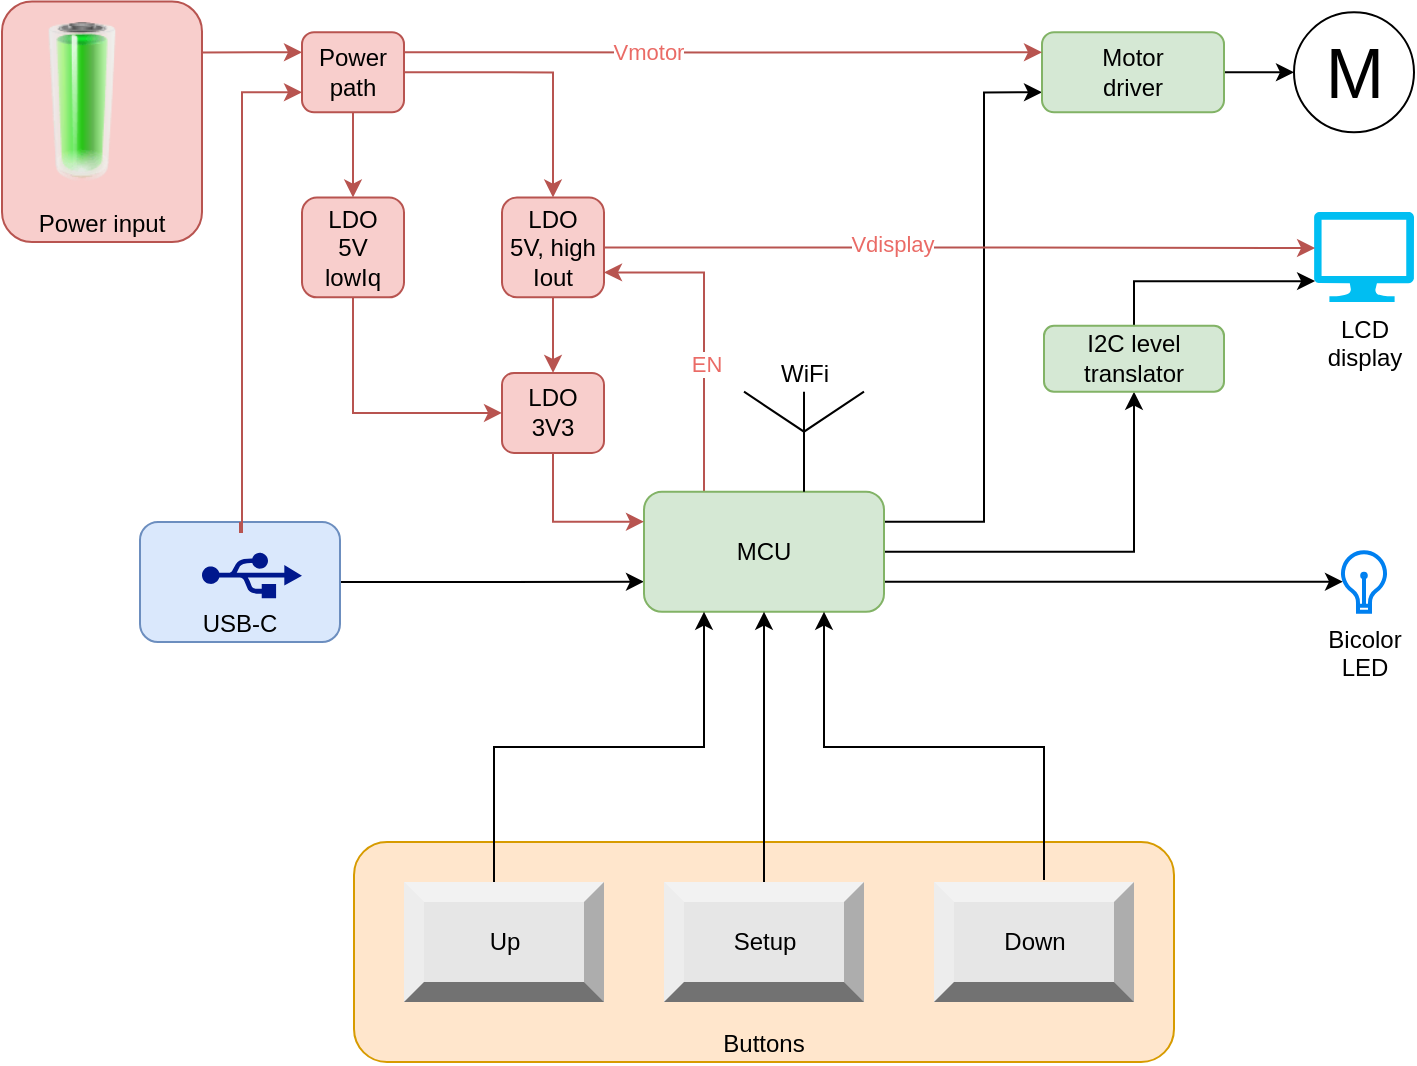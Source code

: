 <mxfile version="15.9.1" type="device"><diagram id="Hhe0Rm3Z2wub6G3MXldt" name="Page-1"><mxGraphModel dx="930" dy="527" grid="1" gridSize="10" guides="1" tooltips="1" connect="1" arrows="1" fold="1" page="1" pageScale="1" pageWidth="827" pageHeight="1169" math="0" shadow="0"><root><mxCell id="0"/><mxCell id="1" parent="0"/><mxCell id="QlPWqMN-pPHQzBBQU6N9-49" style="edgeStyle=orthogonalEdgeStyle;rounded=0;orthogonalLoop=1;jettySize=auto;html=1;exitX=1;exitY=0.5;exitDx=0;exitDy=0;entryX=0;entryY=0.75;entryDx=0;entryDy=0;fontColor=#EA6B66;" edge="1" parent="1" source="QlPWqMN-pPHQzBBQU6N9-47" target="QlPWqMN-pPHQzBBQU6N9-1"><mxGeometry relative="1" as="geometry"><mxPoint x="340" y="320.0" as="sourcePoint"/></mxGeometry></mxCell><mxCell id="QlPWqMN-pPHQzBBQU6N9-47" value="USB-C" style="rounded=1;whiteSpace=wrap;html=1;fillColor=#dae8fc;strokeColor=#6c8ebf;verticalAlign=bottom;" vertex="1" parent="1"><mxGeometry x="159" y="290.0" width="100" height="60" as="geometry"/></mxCell><mxCell id="QlPWqMN-pPHQzBBQU6N9-26" value="Power input" style="rounded=1;whiteSpace=wrap;html=1;fillColor=#f8cecc;strokeColor=#b85450;verticalAlign=bottom;" vertex="1" parent="1"><mxGeometry x="90" y="29.7" width="100" height="120.3" as="geometry"/></mxCell><mxCell id="QlPWqMN-pPHQzBBQU6N9-19" value="Buttons" style="rounded=1;whiteSpace=wrap;html=1;fillColor=#ffe6cc;strokeColor=#d79b00;verticalAlign=bottom;" vertex="1" parent="1"><mxGeometry x="266" y="450" width="410" height="110" as="geometry"/></mxCell><mxCell id="QlPWqMN-pPHQzBBQU6N9-4" style="edgeStyle=orthogonalEdgeStyle;rounded=0;orthogonalLoop=1;jettySize=auto;html=1;exitX=1;exitY=0.5;exitDx=0;exitDy=0;entryX=0;entryY=0.5;entryDx=0;entryDy=0;startArrow=none;" edge="1" parent="1" source="QlPWqMN-pPHQzBBQU6N9-23" target="QlPWqMN-pPHQzBBQU6N9-3"><mxGeometry relative="1" as="geometry"/></mxCell><mxCell id="QlPWqMN-pPHQzBBQU6N9-22" style="edgeStyle=orthogonalEdgeStyle;rounded=0;orthogonalLoop=1;jettySize=auto;html=1;exitX=1;exitY=0.25;exitDx=0;exitDy=0;entryX=0;entryY=0.75;entryDx=0;entryDy=0;" edge="1" parent="1" source="QlPWqMN-pPHQzBBQU6N9-1" target="QlPWqMN-pPHQzBBQU6N9-23"><mxGeometry relative="1" as="geometry"><mxPoint x="641" y="125.45" as="targetPoint"/><Array as="points"><mxPoint x="581" y="290"/><mxPoint x="581" y="75"/></Array></mxGeometry></mxCell><mxCell id="QlPWqMN-pPHQzBBQU6N9-42" style="edgeStyle=orthogonalEdgeStyle;rounded=0;orthogonalLoop=1;jettySize=auto;html=1;exitX=1;exitY=0.75;exitDx=0;exitDy=0;entryX=0.039;entryY=0.494;entryDx=0;entryDy=0;entryPerimeter=0;" edge="1" parent="1" source="QlPWqMN-pPHQzBBQU6N9-1" target="QlPWqMN-pPHQzBBQU6N9-21"><mxGeometry relative="1" as="geometry"/></mxCell><mxCell id="QlPWqMN-pPHQzBBQU6N9-45" style="edgeStyle=orthogonalEdgeStyle;rounded=0;orthogonalLoop=1;jettySize=auto;html=1;exitX=1;exitY=0.5;exitDx=0;exitDy=0;entryX=0.5;entryY=1;entryDx=0;entryDy=0;fontColor=#EA6B66;" edge="1" parent="1" source="QlPWqMN-pPHQzBBQU6N9-1" target="QlPWqMN-pPHQzBBQU6N9-51"><mxGeometry relative="1" as="geometry"><mxPoint x="657" y="171.63" as="targetPoint"/></mxGeometry></mxCell><mxCell id="QlPWqMN-pPHQzBBQU6N9-55" style="edgeStyle=orthogonalEdgeStyle;rounded=0;orthogonalLoop=1;jettySize=auto;html=1;exitX=0.25;exitY=0;exitDx=0;exitDy=0;fontColor=#EA6B66;fillColor=#f8cecc;strokeColor=#b85450;entryX=1;entryY=0.75;entryDx=0;entryDy=0;" edge="1" parent="1" source="QlPWqMN-pPHQzBBQU6N9-1" target="QlPWqMN-pPHQzBBQU6N9-39"><mxGeometry relative="1" as="geometry"><mxPoint x="391" y="160" as="targetPoint"/><Array as="points"><mxPoint x="441" y="165"/></Array></mxGeometry></mxCell><mxCell id="QlPWqMN-pPHQzBBQU6N9-56" value="EN" style="edgeLabel;html=1;align=center;verticalAlign=middle;resizable=0;points=[];fontColor=#EA6B66;" vertex="1" connectable="0" parent="QlPWqMN-pPHQzBBQU6N9-55"><mxGeometry x="-0.2" y="-1" relative="1" as="geometry"><mxPoint as="offset"/></mxGeometry></mxCell><mxCell id="QlPWqMN-pPHQzBBQU6N9-1" value="MCU" style="rounded=1;whiteSpace=wrap;html=1;fillColor=#d5e8d4;strokeColor=#82b366;" vertex="1" parent="1"><mxGeometry x="411" y="274.85" width="120" height="60" as="geometry"/></mxCell><mxCell id="QlPWqMN-pPHQzBBQU6N9-2" value="WiFi" style="verticalLabelPosition=top;shadow=0;dashed=0;align=center;html=1;verticalAlign=bottom;shape=mxgraph.electrical.radio.aerial_-_antenna_1;labelPosition=center;" vertex="1" parent="1"><mxGeometry x="461" y="224.85" width="60" height="50" as="geometry"/></mxCell><mxCell id="QlPWqMN-pPHQzBBQU6N9-3" value="M" style="verticalLabelPosition=middle;shadow=0;dashed=0;align=center;html=1;verticalAlign=middle;strokeWidth=1;shape=ellipse;aspect=fixed;fontSize=35;" vertex="1" parent="1"><mxGeometry x="736" y="35.15" width="60" height="60" as="geometry"/></mxCell><mxCell id="QlPWqMN-pPHQzBBQU6N9-33" style="edgeStyle=orthogonalEdgeStyle;rounded=0;orthogonalLoop=1;jettySize=auto;html=1;exitX=0.5;exitY=0;exitDx=0;exitDy=0;entryX=0;entryY=0.75;entryDx=0;entryDy=0;fillColor=#f8cecc;strokeColor=#b85450;" edge="1" parent="1" source="QlPWqMN-pPHQzBBQU6N9-47" target="QlPWqMN-pPHQzBBQU6N9-31"><mxGeometry relative="1" as="geometry"><mxPoint x="180" y="142.7" as="sourcePoint"/><Array as="points"><mxPoint x="210" y="295"/><mxPoint x="210" y="75"/></Array></mxGeometry></mxCell><mxCell id="QlPWqMN-pPHQzBBQU6N9-32" style="edgeStyle=orthogonalEdgeStyle;rounded=0;orthogonalLoop=1;jettySize=auto;html=1;entryX=0;entryY=0.25;entryDx=0;entryDy=0;fillColor=#f8cecc;strokeColor=#b85450;" edge="1" parent="1" target="QlPWqMN-pPHQzBBQU6N9-31"><mxGeometry relative="1" as="geometry"><mxPoint x="190" y="60" as="sourcePoint"/><Array as="points"><mxPoint x="190" y="60"/><mxPoint x="190" y="60"/></Array></mxGeometry></mxCell><mxCell id="QlPWqMN-pPHQzBBQU6N9-10" value="" style="image;html=1;image=img/lib/clip_art/general/Battery_100_128x128.png" vertex="1" parent="1"><mxGeometry x="90" y="40" width="80" height="80" as="geometry"/></mxCell><mxCell id="QlPWqMN-pPHQzBBQU6N9-16" style="edgeStyle=orthogonalEdgeStyle;rounded=0;orthogonalLoop=1;jettySize=auto;html=1;entryX=0.25;entryY=1;entryDx=0;entryDy=0;exitX=0.45;exitY=0.017;exitDx=0;exitDy=0;exitPerimeter=0;" edge="1" parent="1" source="QlPWqMN-pPHQzBBQU6N9-11" target="QlPWqMN-pPHQzBBQU6N9-1"><mxGeometry relative="1" as="geometry"/></mxCell><mxCell id="QlPWqMN-pPHQzBBQU6N9-11" value="&lt;div&gt;Up&lt;/div&gt;" style="labelPosition=center;verticalLabelPosition=middle;align=center;html=1;shape=mxgraph.basic.shaded_button;dx=10;fillColor=#E6E6E6;strokeColor=none;" vertex="1" parent="1"><mxGeometry x="291" y="470" width="100" height="60" as="geometry"/></mxCell><mxCell id="QlPWqMN-pPHQzBBQU6N9-17" value="" style="edgeStyle=orthogonalEdgeStyle;rounded=0;orthogonalLoop=1;jettySize=auto;html=1;entryX=0.5;entryY=1;entryDx=0;entryDy=0;" edge="1" parent="1" source="QlPWqMN-pPHQzBBQU6N9-12" target="QlPWqMN-pPHQzBBQU6N9-1"><mxGeometry relative="1" as="geometry"><mxPoint x="390" y="310" as="targetPoint"/></mxGeometry></mxCell><mxCell id="QlPWqMN-pPHQzBBQU6N9-12" value="Setup" style="labelPosition=center;verticalLabelPosition=middle;align=center;html=1;shape=mxgraph.basic.shaded_button;dx=10;fillColor=#E6E6E6;strokeColor=none;" vertex="1" parent="1"><mxGeometry x="421" y="470" width="100" height="60" as="geometry"/></mxCell><mxCell id="QlPWqMN-pPHQzBBQU6N9-18" style="edgeStyle=orthogonalEdgeStyle;rounded=0;orthogonalLoop=1;jettySize=auto;html=1;entryX=0.75;entryY=1;entryDx=0;entryDy=0;exitX=0.55;exitY=-0.017;exitDx=0;exitDy=0;exitPerimeter=0;" edge="1" parent="1" source="QlPWqMN-pPHQzBBQU6N9-13" target="QlPWqMN-pPHQzBBQU6N9-1"><mxGeometry relative="1" as="geometry"/></mxCell><mxCell id="QlPWqMN-pPHQzBBQU6N9-13" value="Down" style="labelPosition=center;verticalLabelPosition=middle;align=center;html=1;shape=mxgraph.basic.shaded_button;dx=10;fillColor=#E6E6E6;strokeColor=none;" vertex="1" parent="1"><mxGeometry x="556" y="470" width="100" height="60" as="geometry"/></mxCell><mxCell id="QlPWqMN-pPHQzBBQU6N9-21" value="&lt;div&gt;Bicolor&lt;/div&gt;&lt;div&gt;LED&lt;br&gt;&lt;/div&gt;" style="html=1;verticalLabelPosition=bottom;align=center;labelBackgroundColor=#ffffff;verticalAlign=top;strokeWidth=2;strokeColor=#0080F0;shadow=0;dashed=0;shape=mxgraph.ios7.icons.lightbulb;fillColor=none;" vertex="1" parent="1"><mxGeometry x="759.6" y="305.15" width="22.8" height="29.7" as="geometry"/></mxCell><mxCell id="QlPWqMN-pPHQzBBQU6N9-23" value="&lt;div&gt;Motor&lt;/div&gt;&lt;div&gt;driver&lt;/div&gt;" style="rounded=1;whiteSpace=wrap;html=1;fillColor=#d5e8d4;strokeColor=#82b366;" vertex="1" parent="1"><mxGeometry x="610" y="45.15" width="91" height="40" as="geometry"/></mxCell><mxCell id="QlPWqMN-pPHQzBBQU6N9-27" value="&lt;div&gt;LCD&lt;/div&gt;&lt;div&gt;display&lt;br&gt;&lt;/div&gt;" style="verticalLabelPosition=bottom;html=1;verticalAlign=top;align=center;strokeColor=none;fillColor=#00BEF2;shape=mxgraph.azure.computer;pointerEvents=1;" vertex="1" parent="1"><mxGeometry x="746" y="135.0" width="50" height="45" as="geometry"/></mxCell><mxCell id="QlPWqMN-pPHQzBBQU6N9-30" style="edgeStyle=orthogonalEdgeStyle;rounded=0;orthogonalLoop=1;jettySize=auto;html=1;exitX=0.5;exitY=1;exitDx=0;exitDy=0;entryX=0;entryY=0.25;entryDx=0;entryDy=0;fillColor=#f8cecc;strokeColor=#b85450;" edge="1" parent="1" source="QlPWqMN-pPHQzBBQU6N9-29" target="QlPWqMN-pPHQzBBQU6N9-1"><mxGeometry relative="1" as="geometry"/></mxCell><mxCell id="QlPWqMN-pPHQzBBQU6N9-29" value="LDO 3V3" style="rounded=1;whiteSpace=wrap;html=1;fillColor=#f8cecc;strokeColor=#b85450;" vertex="1" parent="1"><mxGeometry x="340" y="215.45" width="51" height="40" as="geometry"/></mxCell><mxCell id="QlPWqMN-pPHQzBBQU6N9-34" style="edgeStyle=orthogonalEdgeStyle;rounded=0;orthogonalLoop=1;jettySize=auto;html=1;entryX=0;entryY=0.25;entryDx=0;entryDy=0;fillColor=#f8cecc;strokeColor=#b85450;exitX=1;exitY=0.25;exitDx=0;exitDy=0;" edge="1" parent="1" source="QlPWqMN-pPHQzBBQU6N9-31" target="QlPWqMN-pPHQzBBQU6N9-23"><mxGeometry relative="1" as="geometry"><mxPoint x="290" y="65" as="sourcePoint"/></mxGeometry></mxCell><mxCell id="QlPWqMN-pPHQzBBQU6N9-38" value="Vmotor" style="edgeLabel;html=1;align=center;verticalAlign=middle;resizable=0;points=[];fontColor=#EA6B66;" vertex="1" connectable="0" parent="QlPWqMN-pPHQzBBQU6N9-34"><mxGeometry x="-0.348" y="2" relative="1" as="geometry"><mxPoint x="18" y="2" as="offset"/></mxGeometry></mxCell><mxCell id="QlPWqMN-pPHQzBBQU6N9-40" style="edgeStyle=orthogonalEdgeStyle;rounded=0;orthogonalLoop=1;jettySize=auto;html=1;exitX=1;exitY=0.5;exitDx=0;exitDy=0;entryX=0.5;entryY=0;entryDx=0;entryDy=0;fontColor=#EA6B66;fillColor=#f8cecc;strokeColor=#b85450;" edge="1" parent="1" source="QlPWqMN-pPHQzBBQU6N9-31" target="QlPWqMN-pPHQzBBQU6N9-39"><mxGeometry relative="1" as="geometry"/></mxCell><mxCell id="QlPWqMN-pPHQzBBQU6N9-57" style="edgeStyle=orthogonalEdgeStyle;rounded=0;orthogonalLoop=1;jettySize=auto;html=1;exitX=0.5;exitY=1;exitDx=0;exitDy=0;entryX=0.5;entryY=0;entryDx=0;entryDy=0;fontColor=#EA6B66;fillColor=#f8cecc;strokeColor=#b85450;" edge="1" parent="1" source="QlPWqMN-pPHQzBBQU6N9-31" target="QlPWqMN-pPHQzBBQU6N9-52"><mxGeometry relative="1" as="geometry"/></mxCell><mxCell id="QlPWqMN-pPHQzBBQU6N9-31" value="&lt;div&gt;Power&lt;/div&gt;&lt;div&gt;path&lt;br&gt;&lt;/div&gt;" style="rounded=1;whiteSpace=wrap;html=1;fillColor=#f8cecc;strokeColor=#b85450;" vertex="1" parent="1"><mxGeometry x="240" y="45.15" width="51" height="40" as="geometry"/></mxCell><mxCell id="QlPWqMN-pPHQzBBQU6N9-41" style="edgeStyle=orthogonalEdgeStyle;rounded=0;orthogonalLoop=1;jettySize=auto;html=1;exitX=0.5;exitY=1;exitDx=0;exitDy=0;entryX=0.5;entryY=0;entryDx=0;entryDy=0;fillColor=#f8cecc;strokeColor=#b85450;" edge="1" parent="1" source="QlPWqMN-pPHQzBBQU6N9-39" target="QlPWqMN-pPHQzBBQU6N9-29"><mxGeometry relative="1" as="geometry"/></mxCell><mxCell id="QlPWqMN-pPHQzBBQU6N9-43" style="edgeStyle=orthogonalEdgeStyle;rounded=0;orthogonalLoop=1;jettySize=auto;html=1;exitX=1;exitY=0.5;exitDx=0;exitDy=0;entryX=0.011;entryY=0.4;entryDx=0;entryDy=0;fillColor=#f8cecc;strokeColor=#b85450;fontColor=#EA6B66;entryPerimeter=0;" edge="1" parent="1" source="QlPWqMN-pPHQzBBQU6N9-39" target="QlPWqMN-pPHQzBBQU6N9-27"><mxGeometry relative="1" as="geometry"><mxPoint x="612" y="155.155" as="targetPoint"/></mxGeometry></mxCell><mxCell id="QlPWqMN-pPHQzBBQU6N9-44" value="Vdisplay" style="edgeLabel;html=1;align=center;verticalAlign=middle;resizable=0;points=[];fontColor=#EA6B66;" vertex="1" connectable="0" parent="QlPWqMN-pPHQzBBQU6N9-43"><mxGeometry x="-0.194" y="2" relative="1" as="geometry"><mxPoint as="offset"/></mxGeometry></mxCell><mxCell id="QlPWqMN-pPHQzBBQU6N9-39" value="&lt;div&gt;LDO&lt;/div&gt;&lt;div&gt;5V, high Iout&lt;br&gt;&lt;/div&gt;" style="rounded=1;whiteSpace=wrap;html=1;fillColor=#f8cecc;strokeColor=#b85450;" vertex="1" parent="1"><mxGeometry x="340" y="127.8" width="51" height="49.85" as="geometry"/></mxCell><mxCell id="QlPWqMN-pPHQzBBQU6N9-46" value="" style="sketch=0;aspect=fixed;pointerEvents=1;shadow=0;dashed=0;html=1;strokeColor=none;labelPosition=center;verticalLabelPosition=bottom;verticalAlign=top;align=center;fillColor=#00188D;shape=mxgraph.mscae.enterprise.usb;fontColor=#EA6B66;" vertex="1" parent="1"><mxGeometry x="190" y="305.15" width="50" height="23" as="geometry"/></mxCell><mxCell id="QlPWqMN-pPHQzBBQU6N9-61" style="edgeStyle=orthogonalEdgeStyle;rounded=0;orthogonalLoop=1;jettySize=auto;html=1;exitX=0.5;exitY=0;exitDx=0;exitDy=0;entryX=0.011;entryY=0.768;entryDx=0;entryDy=0;entryPerimeter=0;fontColor=#EA6B66;" edge="1" parent="1" source="QlPWqMN-pPHQzBBQU6N9-51" target="QlPWqMN-pPHQzBBQU6N9-27"><mxGeometry relative="1" as="geometry"/></mxCell><mxCell id="QlPWqMN-pPHQzBBQU6N9-51" value="I2C level translator" style="rounded=1;whiteSpace=wrap;html=1;fillColor=#d5e8d4;strokeColor=#82b366;" vertex="1" parent="1"><mxGeometry x="611" y="191.9" width="90" height="32.95" as="geometry"/></mxCell><mxCell id="QlPWqMN-pPHQzBBQU6N9-58" style="edgeStyle=orthogonalEdgeStyle;rounded=0;orthogonalLoop=1;jettySize=auto;html=1;exitX=0.5;exitY=1;exitDx=0;exitDy=0;entryX=0;entryY=0.5;entryDx=0;entryDy=0;fontColor=#EA6B66;fillColor=#f8cecc;strokeColor=#b85450;" edge="1" parent="1" source="QlPWqMN-pPHQzBBQU6N9-52" target="QlPWqMN-pPHQzBBQU6N9-29"><mxGeometry relative="1" as="geometry"/></mxCell><mxCell id="QlPWqMN-pPHQzBBQU6N9-52" value="&lt;div&gt;LDO&lt;/div&gt;&lt;div&gt;5V&lt;/div&gt;&lt;div&gt;lowIq&lt;br&gt;&lt;/div&gt;" style="rounded=1;whiteSpace=wrap;html=1;fillColor=#f8cecc;strokeColor=#b85450;" vertex="1" parent="1"><mxGeometry x="240" y="127.8" width="51" height="49.85" as="geometry"/></mxCell></root></mxGraphModel></diagram></mxfile>